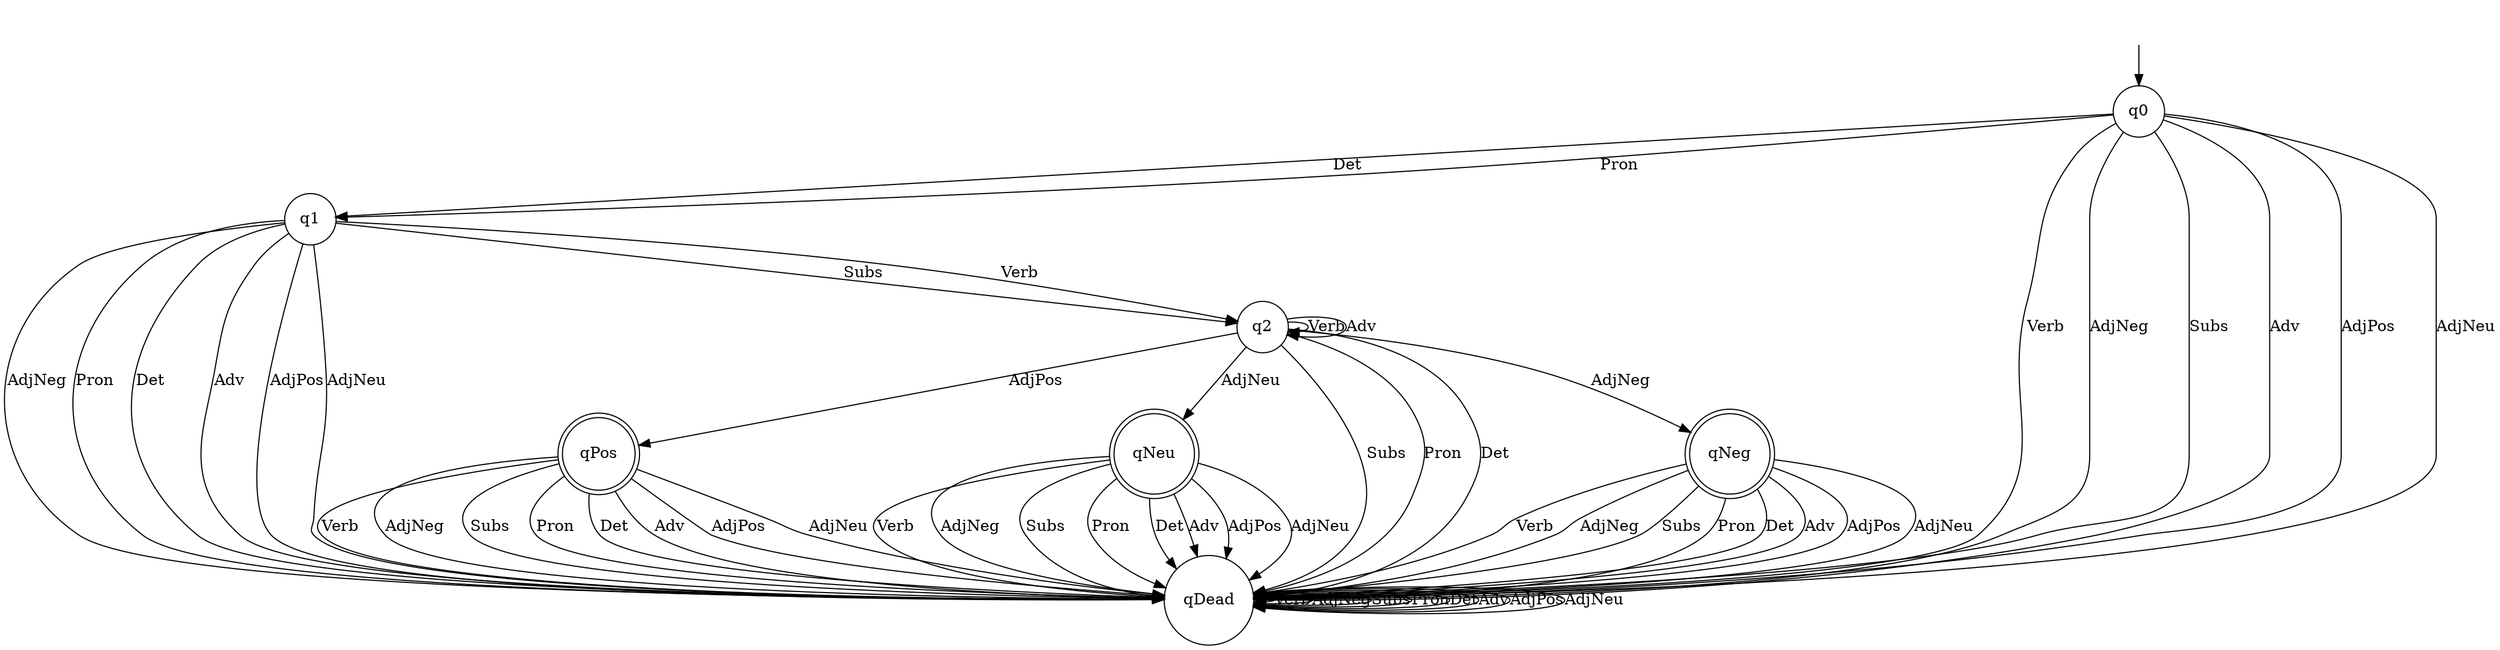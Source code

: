 digraph {
	"" [shape=none]
	"" -> q0
	qPos [shape=doublecircle]
	q1 [shape=circle]
	q0 [shape=circle]
	qNeu [shape=doublecircle]
	qDead [shape=circle]
	qNeg [shape=doublecircle]
	q2 [shape=circle]
	q0 -> q1 [label=Det]
	q0 -> q1 [label=Pron]
	q0 -> qDead [label=Verb]
	q0 -> qDead [label=AdjNeg]
	q0 -> qDead [label=Subs]
	q0 -> qDead [label=Adv]
	q0 -> qDead [label=AdjPos]
	q0 -> qDead [label=AdjNeu]
	q1 -> q2 [label=Subs]
	q1 -> q2 [label=Verb]
	q1 -> qDead [label=AdjNeg]
	q1 -> qDead [label=Pron]
	q1 -> qDead [label=Det]
	q1 -> qDead [label=Adv]
	q1 -> qDead [label=AdjPos]
	q1 -> qDead [label=AdjNeu]
	q2 -> qPos [label=AdjPos]
	q2 -> qNeg [label=AdjNeg]
	q2 -> qNeu [label=AdjNeu]
	q2 -> q2 [label=Verb]
	q2 -> q2 [label=Adv]
	q2 -> qDead [label=Subs]
	q2 -> qDead [label=Pron]
	q2 -> qDead [label=Det]
	qNeg -> qDead [label=Verb]
	qNeg -> qDead [label=AdjNeg]
	qNeg -> qDead [label=Subs]
	qNeg -> qDead [label=Pron]
	qNeg -> qDead [label=Det]
	qNeg -> qDead [label=Adv]
	qNeg -> qDead [label=AdjPos]
	qNeg -> qDead [label=AdjNeu]
	qDead -> qDead [label=Verb]
	qDead -> qDead [label=AdjNeg]
	qDead -> qDead [label=Subs]
	qDead -> qDead [label=Pron]
	qDead -> qDead [label=Det]
	qDead -> qDead [label=Adv]
	qDead -> qDead [label=AdjPos]
	qDead -> qDead [label=AdjNeu]
	qPos -> qDead [label=Verb]
	qPos -> qDead [label=AdjNeg]
	qPos -> qDead [label=Subs]
	qPos -> qDead [label=Pron]
	qPos -> qDead [label=Det]
	qPos -> qDead [label=Adv]
	qPos -> qDead [label=AdjPos]
	qPos -> qDead [label=AdjNeu]
	qNeu -> qDead [label=Verb]
	qNeu -> qDead [label=AdjNeg]
	qNeu -> qDead [label=Subs]
	qNeu -> qDead [label=Pron]
	qNeu -> qDead [label=Det]
	qNeu -> qDead [label=Adv]
	qNeu -> qDead [label=AdjPos]
	qNeu -> qDead [label=AdjNeu]
}
